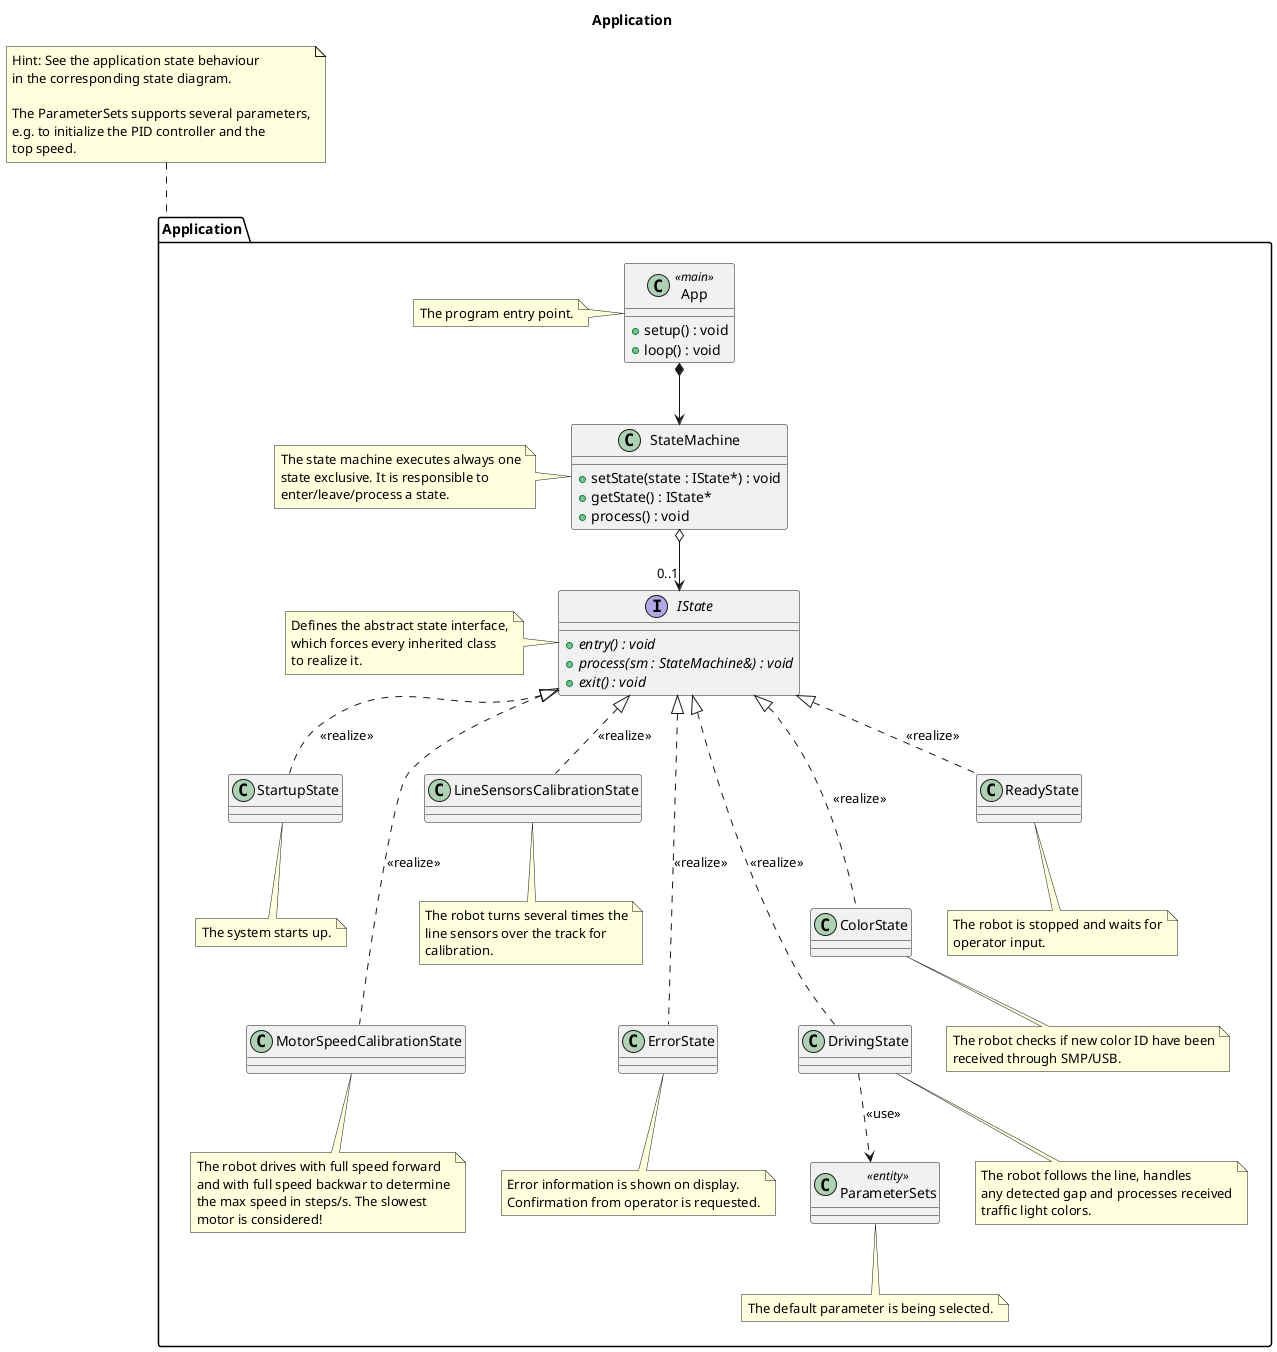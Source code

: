 @startuml

title Application

package "Application" as appLayer {

    class App <<main>> {
        + setup() : void
        + loop() : void
    }

    note left of App
        The program entry point.
    end note

    class StateMachine {
        + setState(state : IState*) : void
        + getState() : IState*
        + process() : void
    }

    note left of StateMachine
        The state machine executes always one
        state exclusive. It is responsible to
        enter/leave/process a state.
    end note

    interface IState {
        + {abstract} entry() : void
        + {abstract} process(sm : StateMachine&) : void
        + {abstract} exit() : void
    }

    note left of IState
        Defines the abstract state interface,
        which forces every inherited class
        to realize it.
    end note

    class StartupState 
    class MotorSpeedCalibrationState 
    class LineSensorsCalibrationState 
    class ErrorState 
    class DrivingState 
    class ColorState 
    class ReadyState 

    class ParameterSets <<entity>>

    note bottom of ParameterSets
        The default parameter is being selected.
    end note

    note bottom of StartupState
        The system starts up.
    end note

    note bottom of MotorSpeedCalibrationState
        The robot drives with full speed forward
        and with full speed backwar to determine
        the max speed in steps/s. The slowest
        motor is considered!
    end note

    note bottom of LineSensorsCalibrationState
        The robot turns several times the
        line sensors over the track for
        calibration.
    end note

    note bottom of ErrorState
        Error information is shown on display.
        Confirmation from operator is requested.
    end note

    note bottom of DrivingState
        The robot follows the line, handles
        any detected gap and processes received
        traffic light colors.
    end note

    note bottom of ColorState
        The robot checks if new color ID have been
        received through SMP/USB.
    end note

    note bottom of ReadyState
        The robot is stopped and waits for
        operator input.
    end note

}

note top of  appLayer
    Hint: See the application state behaviour
    in the corresponding state diagram.

    The ParameterSets supports several parameters,
    e.g. to initialize the PID controller and the
    top speed.
end note

App *--> StateMachine

StateMachine o--> "0..1" IState

IState <|.. StartupState: <<realize>>
IState <|.... MotorSpeedCalibrationState: <<realize>>
IState <|.. LineSensorsCalibrationState: <<realize>>
IState <|.... ErrorState: <<realize>>
IState <|.. ReadyState: <<realize>>
IState <|.... DrivingState: <<realize>>
IState <|... ColorState: <<realize>>

DrivingState ..> ParameterSets: <<use>>

@enduml